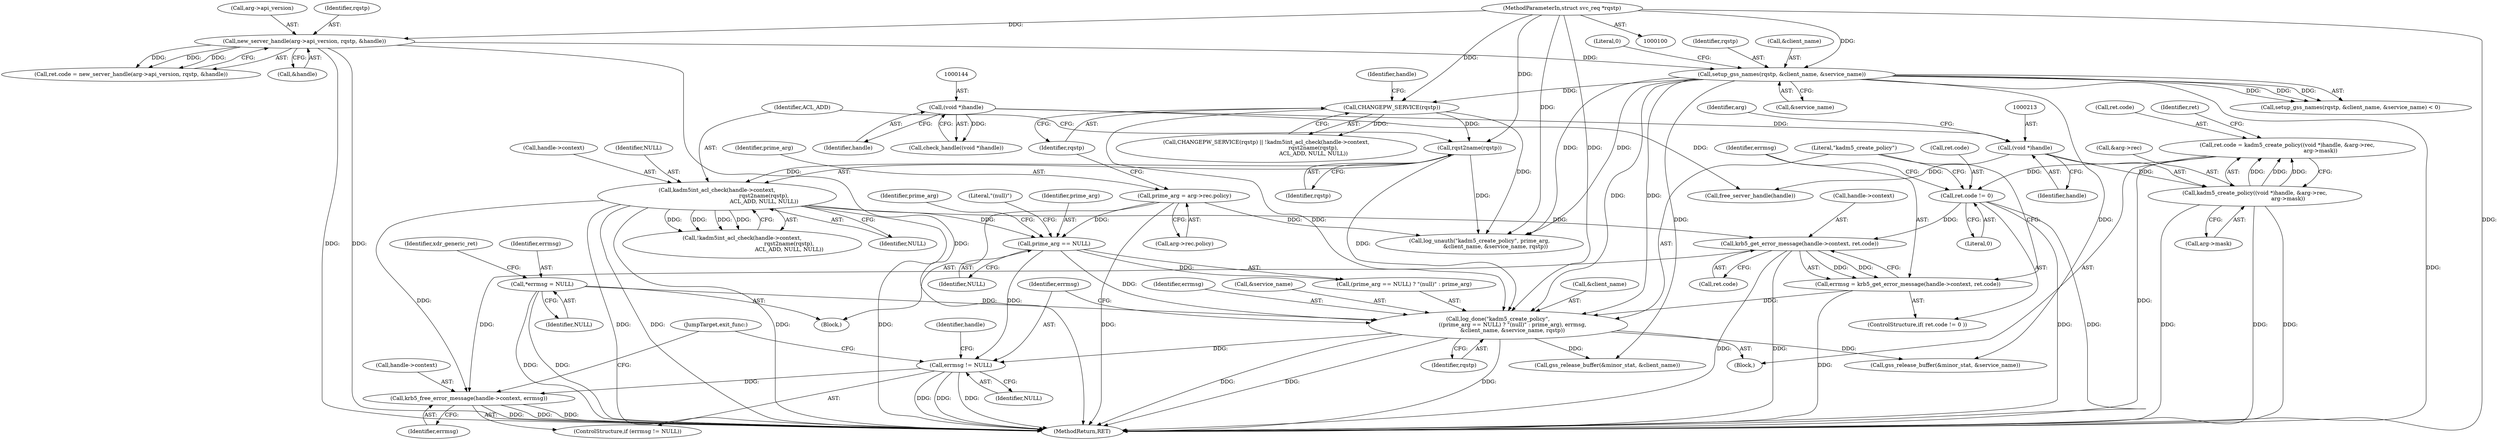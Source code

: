 digraph "0_krb5_83ed75feba32e46f736fcce0d96a0445f29b96c2_3@pointer" {
"1000252" [label="(Call,errmsg != NULL)"];
"1000237" [label="(Call,log_done(\"kadm5_create_policy\",\n                 ((prime_arg == NULL) ? \"(null)\" : prime_arg), errmsg,\n                 &client_name, &service_name, rqstp))"];
"1000240" [label="(Call,prime_arg == NULL)"];
"1000170" [label="(Call,prime_arg = arg->rec.policy)"];
"1000182" [label="(Call,kadm5int_acl_check(handle->context,\n                                                       rqst2name(rqstp),\n                                                       ACL_ADD, NULL, NULL))"];
"1000186" [label="(Call,rqst2name(rqstp))"];
"1000179" [label="(Call,CHANGEPW_SERVICE(rqstp))"];
"1000156" [label="(Call,setup_gss_names(rqstp, &client_name, &service_name))"];
"1000129" [label="(Call,new_server_handle(arg->api_version, rqstp, &handle))"];
"1000102" [label="(MethodParameterIn,struct svc_req *rqstp)"];
"1000228" [label="(Call,errmsg = krb5_get_error_message(handle->context, ret.code))"];
"1000230" [label="(Call,krb5_get_error_message(handle->context, ret.code))"];
"1000223" [label="(Call,ret.code != 0)"];
"1000207" [label="(Call,ret.code = kadm5_create_policy((void *)handle, &arg->rec,\n                                       arg->mask))"];
"1000211" [label="(Call,kadm5_create_policy((void *)handle, &arg->rec,\n                                       arg->mask))"];
"1000212" [label="(Call,(void *)handle)"];
"1000143" [label="(Call,(void *)handle)"];
"1000117" [label="(Call,*errmsg = NULL)"];
"1000255" [label="(Call,krb5_free_error_message(handle->context, errmsg))"];
"1000206" [label="(Block,)"];
"1000189" [label="(Identifier,NULL)"];
"1000130" [label="(Call,arg->api_version)"];
"1000184" [label="(Identifier,handle)"];
"1000142" [label="(Call,check_handle((void *)handle))"];
"1000117" [label="(Call,*errmsg = NULL)"];
"1000125" [label="(Call,ret.code = new_server_handle(arg->api_version, rqstp, &handle))"];
"1000102" [label="(MethodParameterIn,struct svc_req *rqstp)"];
"1000244" [label="(Identifier,prime_arg)"];
"1000219" [label="(Call,arg->mask)"];
"1000170" [label="(Call,prime_arg = arg->rec.policy)"];
"1000182" [label="(Call,kadm5int_acl_check(handle->context,\n                                                       rqst2name(rqstp),\n                                                       ACL_ADD, NULL, NULL))"];
"1000179" [label="(Call,CHANGEPW_SERVICE(rqstp))"];
"1000243" [label="(Literal,\"(null)\")"];
"1000145" [label="(Identifier,handle)"];
"1000223" [label="(Call,ret.code != 0)"];
"1000237" [label="(Call,log_done(\"kadm5_create_policy\",\n                 ((prime_arg == NULL) ? \"(null)\" : prime_arg), errmsg,\n                 &client_name, &service_name, rqstp))"];
"1000242" [label="(Identifier,NULL)"];
"1000197" [label="(Call,log_unauth(\"kadm5_create_policy\", prime_arg,\n                   &client_name, &service_name, rqstp))"];
"1000157" [label="(Identifier,rqstp)"];
"1000251" [label="(ControlStructure,if (errmsg != NULL))"];
"1000180" [label="(Identifier,rqstp)"];
"1000266" [label="(Call,gss_release_buffer(&minor_stat, &service_name))"];
"1000225" [label="(Identifier,ret)"];
"1000212" [label="(Call,(void *)handle)"];
"1000119" [label="(Identifier,NULL)"];
"1000253" [label="(Identifier,errmsg)"];
"1000240" [label="(Call,prime_arg == NULL)"];
"1000133" [label="(Identifier,rqstp)"];
"1000178" [label="(Call,CHANGEPW_SERVICE(rqstp) || !kadm5int_acl_check(handle->context,\n                                                       rqst2name(rqstp),\n                                                       ACL_ADD, NULL, NULL))"];
"1000207" [label="(Call,ret.code = kadm5_create_policy((void *)handle, &arg->rec,\n                                       arg->mask))"];
"1000255" [label="(Call,krb5_free_error_message(handle->context, errmsg))"];
"1000276" [label="(MethodReturn,RET)"];
"1000230" [label="(Call,krb5_get_error_message(handle->context, ret.code))"];
"1000118" [label="(Identifier,errmsg)"];
"1000256" [label="(Call,handle->context)"];
"1000129" [label="(Call,new_server_handle(arg->api_version, rqstp, &handle))"];
"1000190" [label="(Identifier,NULL)"];
"1000260" [label="(JumpTarget,exit_func:)"];
"1000186" [label="(Call,rqst2name(rqstp))"];
"1000254" [label="(Identifier,NULL)"];
"1000208" [label="(Call,ret.code)"];
"1000156" [label="(Call,setup_gss_names(rqstp, &client_name, &service_name))"];
"1000187" [label="(Identifier,rqstp)"];
"1000257" [label="(Identifier,handle)"];
"1000211" [label="(Call,kadm5_create_policy((void *)handle, &arg->rec,\n                                       arg->mask))"];
"1000241" [label="(Identifier,prime_arg)"];
"1000227" [label="(Literal,0)"];
"1000246" [label="(Call,&client_name)"];
"1000238" [label="(Literal,\"kadm5_create_policy\")"];
"1000224" [label="(Call,ret.code)"];
"1000172" [label="(Call,arg->rec.policy)"];
"1000239" [label="(Call,(prime_arg == NULL) ? \"(null)\" : prime_arg)"];
"1000222" [label="(ControlStructure,if( ret.code != 0 ))"];
"1000183" [label="(Call,handle->context)"];
"1000158" [label="(Call,&client_name)"];
"1000231" [label="(Call,handle->context)"];
"1000217" [label="(Identifier,arg)"];
"1000228" [label="(Call,errmsg = krb5_get_error_message(handle->context, ret.code))"];
"1000259" [label="(Identifier,errmsg)"];
"1000214" [label="(Identifier,handle)"];
"1000261" [label="(Call,gss_release_buffer(&minor_stat, &client_name))"];
"1000181" [label="(Call,!kadm5int_acl_check(handle->context,\n                                                       rqst2name(rqstp),\n                                                       ACL_ADD, NULL, NULL))"];
"1000134" [label="(Call,&handle)"];
"1000252" [label="(Call,errmsg != NULL)"];
"1000245" [label="(Identifier,errmsg)"];
"1000234" [label="(Call,ret.code)"];
"1000271" [label="(Call,free_server_handle(handle))"];
"1000250" [label="(Identifier,rqstp)"];
"1000155" [label="(Call,setup_gss_names(rqstp, &client_name, &service_name) < 0)"];
"1000171" [label="(Identifier,prime_arg)"];
"1000103" [label="(Block,)"];
"1000248" [label="(Call,&service_name)"];
"1000160" [label="(Call,&service_name)"];
"1000162" [label="(Literal,0)"];
"1000143" [label="(Call,(void *)handle)"];
"1000215" [label="(Call,&arg->rec)"];
"1000229" [label="(Identifier,errmsg)"];
"1000121" [label="(Identifier,xdr_generic_ret)"];
"1000188" [label="(Identifier,ACL_ADD)"];
"1000252" -> "1000251"  [label="AST: "];
"1000252" -> "1000254"  [label="CFG: "];
"1000253" -> "1000252"  [label="AST: "];
"1000254" -> "1000252"  [label="AST: "];
"1000257" -> "1000252"  [label="CFG: "];
"1000260" -> "1000252"  [label="CFG: "];
"1000252" -> "1000276"  [label="DDG: "];
"1000252" -> "1000276"  [label="DDG: "];
"1000252" -> "1000276"  [label="DDG: "];
"1000237" -> "1000252"  [label="DDG: "];
"1000240" -> "1000252"  [label="DDG: "];
"1000252" -> "1000255"  [label="DDG: "];
"1000237" -> "1000206"  [label="AST: "];
"1000237" -> "1000250"  [label="CFG: "];
"1000238" -> "1000237"  [label="AST: "];
"1000239" -> "1000237"  [label="AST: "];
"1000245" -> "1000237"  [label="AST: "];
"1000246" -> "1000237"  [label="AST: "];
"1000248" -> "1000237"  [label="AST: "];
"1000250" -> "1000237"  [label="AST: "];
"1000253" -> "1000237"  [label="CFG: "];
"1000237" -> "1000276"  [label="DDG: "];
"1000237" -> "1000276"  [label="DDG: "];
"1000237" -> "1000276"  [label="DDG: "];
"1000240" -> "1000237"  [label="DDG: "];
"1000228" -> "1000237"  [label="DDG: "];
"1000117" -> "1000237"  [label="DDG: "];
"1000156" -> "1000237"  [label="DDG: "];
"1000156" -> "1000237"  [label="DDG: "];
"1000186" -> "1000237"  [label="DDG: "];
"1000179" -> "1000237"  [label="DDG: "];
"1000102" -> "1000237"  [label="DDG: "];
"1000237" -> "1000261"  [label="DDG: "];
"1000237" -> "1000266"  [label="DDG: "];
"1000240" -> "1000239"  [label="AST: "];
"1000240" -> "1000242"  [label="CFG: "];
"1000241" -> "1000240"  [label="AST: "];
"1000242" -> "1000240"  [label="AST: "];
"1000243" -> "1000240"  [label="CFG: "];
"1000244" -> "1000240"  [label="CFG: "];
"1000170" -> "1000240"  [label="DDG: "];
"1000182" -> "1000240"  [label="DDG: "];
"1000240" -> "1000239"  [label="DDG: "];
"1000170" -> "1000103"  [label="AST: "];
"1000170" -> "1000172"  [label="CFG: "];
"1000171" -> "1000170"  [label="AST: "];
"1000172" -> "1000170"  [label="AST: "];
"1000180" -> "1000170"  [label="CFG: "];
"1000170" -> "1000276"  [label="DDG: "];
"1000170" -> "1000197"  [label="DDG: "];
"1000182" -> "1000181"  [label="AST: "];
"1000182" -> "1000190"  [label="CFG: "];
"1000183" -> "1000182"  [label="AST: "];
"1000186" -> "1000182"  [label="AST: "];
"1000188" -> "1000182"  [label="AST: "];
"1000189" -> "1000182"  [label="AST: "];
"1000190" -> "1000182"  [label="AST: "];
"1000181" -> "1000182"  [label="CFG: "];
"1000182" -> "1000276"  [label="DDG: "];
"1000182" -> "1000276"  [label="DDG: "];
"1000182" -> "1000276"  [label="DDG: "];
"1000182" -> "1000276"  [label="DDG: "];
"1000182" -> "1000181"  [label="DDG: "];
"1000182" -> "1000181"  [label="DDG: "];
"1000182" -> "1000181"  [label="DDG: "];
"1000182" -> "1000181"  [label="DDG: "];
"1000186" -> "1000182"  [label="DDG: "];
"1000182" -> "1000230"  [label="DDG: "];
"1000182" -> "1000255"  [label="DDG: "];
"1000186" -> "1000187"  [label="CFG: "];
"1000187" -> "1000186"  [label="AST: "];
"1000188" -> "1000186"  [label="CFG: "];
"1000179" -> "1000186"  [label="DDG: "];
"1000102" -> "1000186"  [label="DDG: "];
"1000186" -> "1000197"  [label="DDG: "];
"1000179" -> "1000178"  [label="AST: "];
"1000179" -> "1000180"  [label="CFG: "];
"1000180" -> "1000179"  [label="AST: "];
"1000184" -> "1000179"  [label="CFG: "];
"1000178" -> "1000179"  [label="CFG: "];
"1000179" -> "1000178"  [label="DDG: "];
"1000156" -> "1000179"  [label="DDG: "];
"1000102" -> "1000179"  [label="DDG: "];
"1000179" -> "1000197"  [label="DDG: "];
"1000156" -> "1000155"  [label="AST: "];
"1000156" -> "1000160"  [label="CFG: "];
"1000157" -> "1000156"  [label="AST: "];
"1000158" -> "1000156"  [label="AST: "];
"1000160" -> "1000156"  [label="AST: "];
"1000162" -> "1000156"  [label="CFG: "];
"1000156" -> "1000276"  [label="DDG: "];
"1000156" -> "1000155"  [label="DDG: "];
"1000156" -> "1000155"  [label="DDG: "];
"1000156" -> "1000155"  [label="DDG: "];
"1000129" -> "1000156"  [label="DDG: "];
"1000102" -> "1000156"  [label="DDG: "];
"1000156" -> "1000197"  [label="DDG: "];
"1000156" -> "1000197"  [label="DDG: "];
"1000156" -> "1000261"  [label="DDG: "];
"1000156" -> "1000266"  [label="DDG: "];
"1000129" -> "1000125"  [label="AST: "];
"1000129" -> "1000134"  [label="CFG: "];
"1000130" -> "1000129"  [label="AST: "];
"1000133" -> "1000129"  [label="AST: "];
"1000134" -> "1000129"  [label="AST: "];
"1000125" -> "1000129"  [label="CFG: "];
"1000129" -> "1000276"  [label="DDG: "];
"1000129" -> "1000276"  [label="DDG: "];
"1000129" -> "1000276"  [label="DDG: "];
"1000129" -> "1000125"  [label="DDG: "];
"1000129" -> "1000125"  [label="DDG: "];
"1000129" -> "1000125"  [label="DDG: "];
"1000102" -> "1000129"  [label="DDG: "];
"1000102" -> "1000100"  [label="AST: "];
"1000102" -> "1000276"  [label="DDG: "];
"1000102" -> "1000197"  [label="DDG: "];
"1000228" -> "1000222"  [label="AST: "];
"1000228" -> "1000230"  [label="CFG: "];
"1000229" -> "1000228"  [label="AST: "];
"1000230" -> "1000228"  [label="AST: "];
"1000238" -> "1000228"  [label="CFG: "];
"1000228" -> "1000276"  [label="DDG: "];
"1000230" -> "1000228"  [label="DDG: "];
"1000230" -> "1000228"  [label="DDG: "];
"1000230" -> "1000234"  [label="CFG: "];
"1000231" -> "1000230"  [label="AST: "];
"1000234" -> "1000230"  [label="AST: "];
"1000230" -> "1000276"  [label="DDG: "];
"1000230" -> "1000276"  [label="DDG: "];
"1000223" -> "1000230"  [label="DDG: "];
"1000230" -> "1000255"  [label="DDG: "];
"1000223" -> "1000222"  [label="AST: "];
"1000223" -> "1000227"  [label="CFG: "];
"1000224" -> "1000223"  [label="AST: "];
"1000227" -> "1000223"  [label="AST: "];
"1000229" -> "1000223"  [label="CFG: "];
"1000238" -> "1000223"  [label="CFG: "];
"1000223" -> "1000276"  [label="DDG: "];
"1000223" -> "1000276"  [label="DDG: "];
"1000207" -> "1000223"  [label="DDG: "];
"1000207" -> "1000206"  [label="AST: "];
"1000207" -> "1000211"  [label="CFG: "];
"1000208" -> "1000207"  [label="AST: "];
"1000211" -> "1000207"  [label="AST: "];
"1000225" -> "1000207"  [label="CFG: "];
"1000207" -> "1000276"  [label="DDG: "];
"1000211" -> "1000207"  [label="DDG: "];
"1000211" -> "1000207"  [label="DDG: "];
"1000211" -> "1000207"  [label="DDG: "];
"1000211" -> "1000219"  [label="CFG: "];
"1000212" -> "1000211"  [label="AST: "];
"1000215" -> "1000211"  [label="AST: "];
"1000219" -> "1000211"  [label="AST: "];
"1000211" -> "1000276"  [label="DDG: "];
"1000211" -> "1000276"  [label="DDG: "];
"1000211" -> "1000276"  [label="DDG: "];
"1000212" -> "1000211"  [label="DDG: "];
"1000212" -> "1000214"  [label="CFG: "];
"1000213" -> "1000212"  [label="AST: "];
"1000214" -> "1000212"  [label="AST: "];
"1000217" -> "1000212"  [label="CFG: "];
"1000143" -> "1000212"  [label="DDG: "];
"1000212" -> "1000271"  [label="DDG: "];
"1000143" -> "1000142"  [label="AST: "];
"1000143" -> "1000145"  [label="CFG: "];
"1000144" -> "1000143"  [label="AST: "];
"1000145" -> "1000143"  [label="AST: "];
"1000142" -> "1000143"  [label="CFG: "];
"1000143" -> "1000142"  [label="DDG: "];
"1000143" -> "1000271"  [label="DDG: "];
"1000117" -> "1000103"  [label="AST: "];
"1000117" -> "1000119"  [label="CFG: "];
"1000118" -> "1000117"  [label="AST: "];
"1000119" -> "1000117"  [label="AST: "];
"1000121" -> "1000117"  [label="CFG: "];
"1000117" -> "1000276"  [label="DDG: "];
"1000117" -> "1000276"  [label="DDG: "];
"1000255" -> "1000251"  [label="AST: "];
"1000255" -> "1000259"  [label="CFG: "];
"1000256" -> "1000255"  [label="AST: "];
"1000259" -> "1000255"  [label="AST: "];
"1000260" -> "1000255"  [label="CFG: "];
"1000255" -> "1000276"  [label="DDG: "];
"1000255" -> "1000276"  [label="DDG: "];
"1000255" -> "1000276"  [label="DDG: "];
}
